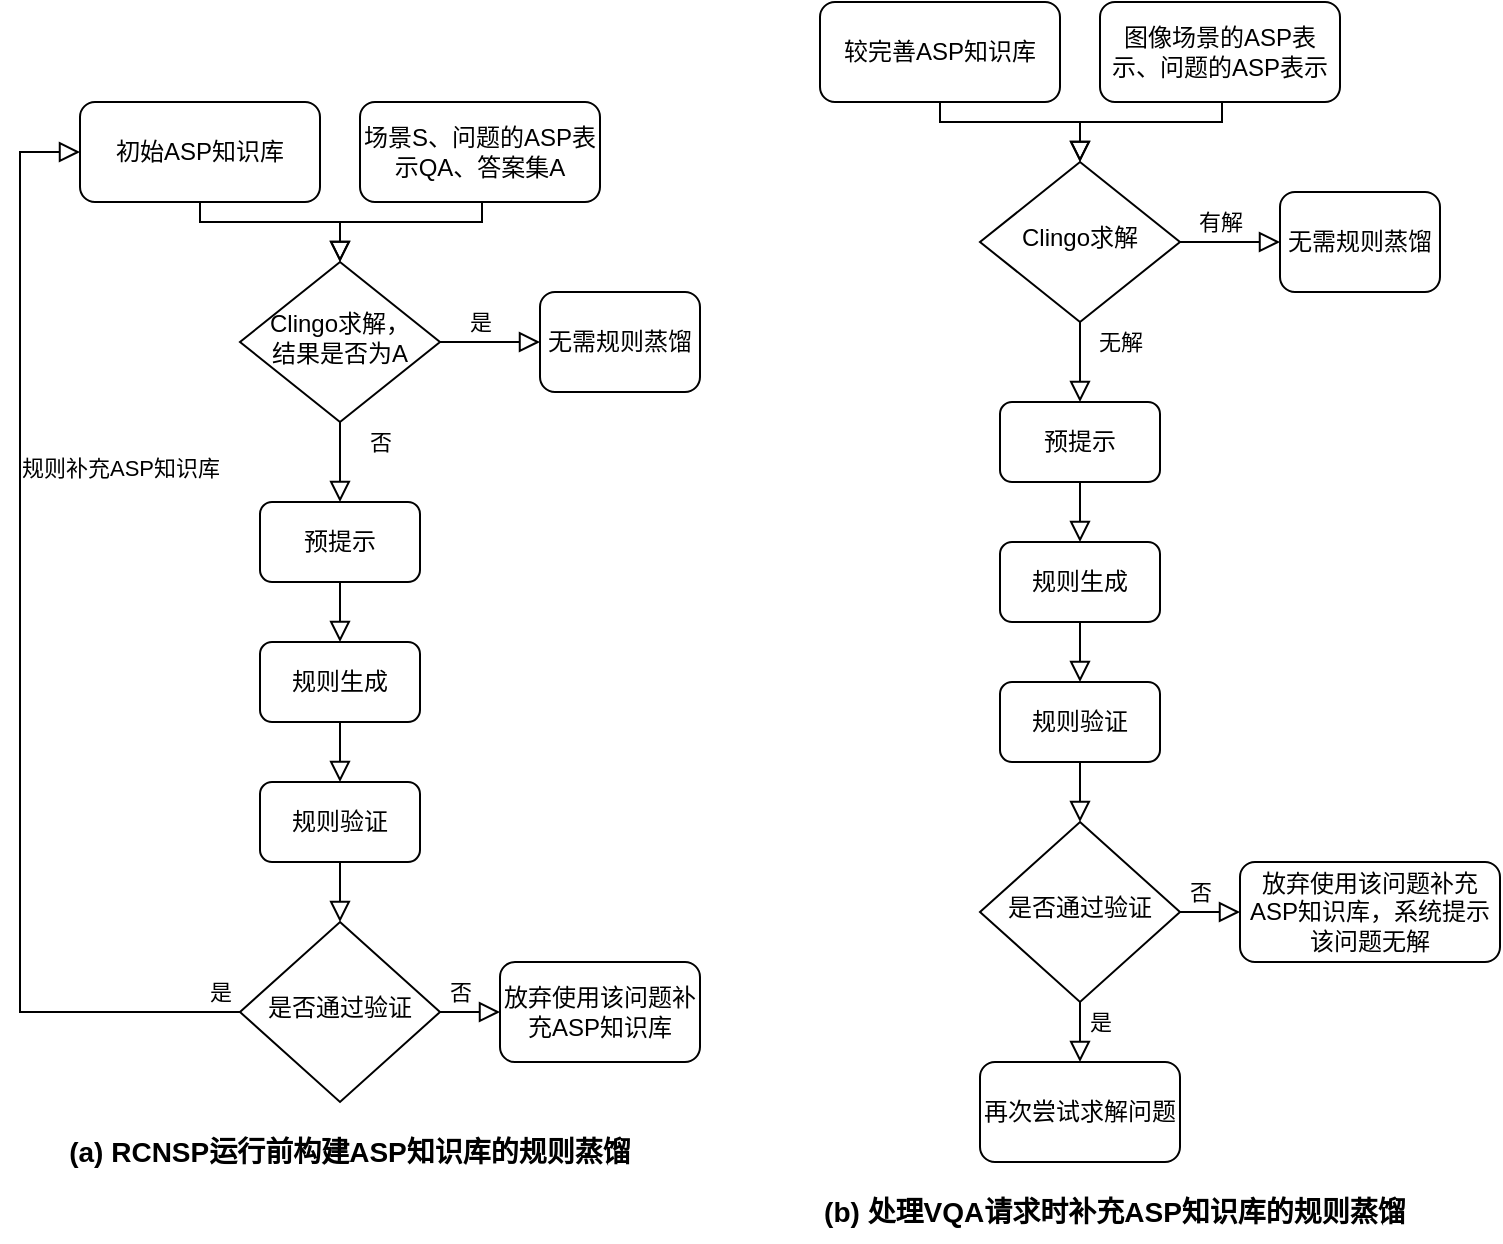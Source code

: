 <mxfile version="26.2.15">
  <diagram id="C5RBs43oDa-KdzZeNtuy" name="Page-1">
    <mxGraphModel dx="1188" dy="701" grid="1" gridSize="10" guides="1" tooltips="1" connect="1" arrows="1" fold="1" page="1" pageScale="1" pageWidth="827" pageHeight="1169" math="0" shadow="0">
      <root>
        <mxCell id="WIyWlLk6GJQsqaUBKTNV-0" />
        <mxCell id="WIyWlLk6GJQsqaUBKTNV-1" parent="WIyWlLk6GJQsqaUBKTNV-0" />
        <mxCell id="3Y7T7QKKaqkeLrIic0xn-35" value="较完善ASP知识库" style="rounded=1;whiteSpace=wrap;html=1;fontSize=12;glass=0;strokeWidth=1;shadow=0;" vertex="1" parent="WIyWlLk6GJQsqaUBKTNV-1">
          <mxGeometry x="440" y="40" width="120" height="50" as="geometry" />
        </mxCell>
        <mxCell id="3Y7T7QKKaqkeLrIic0xn-36" value="图像场景的ASP表示、问题的ASP表示" style="rounded=1;whiteSpace=wrap;html=1;fontSize=12;glass=0;strokeWidth=1;shadow=0;" vertex="1" parent="WIyWlLk6GJQsqaUBKTNV-1">
          <mxGeometry x="580" y="40" width="120" height="50" as="geometry" />
        </mxCell>
        <mxCell id="3Y7T7QKKaqkeLrIic0xn-37" value="Clingo求解" style="rhombus;whiteSpace=wrap;html=1;shadow=0;fontFamily=Helvetica;fontSize=12;align=center;strokeWidth=1;spacing=6;spacingTop=-4;" vertex="1" parent="WIyWlLk6GJQsqaUBKTNV-1">
          <mxGeometry x="520" y="120" width="100" height="80" as="geometry" />
        </mxCell>
        <mxCell id="3Y7T7QKKaqkeLrIic0xn-39" value="" style="edgeStyle=orthogonalEdgeStyle;rounded=0;html=1;jettySize=auto;orthogonalLoop=1;fontSize=11;endArrow=block;endFill=0;endSize=8;strokeWidth=1;shadow=0;labelBackgroundColor=none;exitX=0.5;exitY=1;exitDx=0;exitDy=0;entryX=0.5;entryY=0;entryDx=0;entryDy=0;" edge="1" parent="WIyWlLk6GJQsqaUBKTNV-1" source="3Y7T7QKKaqkeLrIic0xn-35" target="3Y7T7QKKaqkeLrIic0xn-37">
          <mxGeometry y="10" relative="1" as="geometry">
            <mxPoint as="offset" />
            <mxPoint x="175" y="90" as="sourcePoint" />
            <mxPoint x="110" y="130" as="targetPoint" />
            <Array as="points">
              <mxPoint x="500" y="100" />
              <mxPoint x="570" y="100" />
            </Array>
          </mxGeometry>
        </mxCell>
        <mxCell id="3Y7T7QKKaqkeLrIic0xn-40" value="" style="edgeStyle=orthogonalEdgeStyle;rounded=0;html=1;jettySize=auto;orthogonalLoop=1;fontSize=11;endArrow=block;endFill=0;endSize=8;strokeWidth=1;shadow=0;labelBackgroundColor=none;entryX=0.5;entryY=0;entryDx=0;entryDy=0;" edge="1" parent="WIyWlLk6GJQsqaUBKTNV-1" target="3Y7T7QKKaqkeLrIic0xn-37">
          <mxGeometry y="10" relative="1" as="geometry">
            <mxPoint as="offset" />
            <mxPoint x="641" y="90" as="sourcePoint" />
            <mxPoint x="580" y="130" as="targetPoint" />
            <Array as="points">
              <mxPoint x="641" y="90" />
              <mxPoint x="641" y="100" />
              <mxPoint x="570" y="100" />
            </Array>
          </mxGeometry>
        </mxCell>
        <mxCell id="3Y7T7QKKaqkeLrIic0xn-42" value="有解" style="edgeStyle=orthogonalEdgeStyle;rounded=0;html=1;jettySize=auto;orthogonalLoop=1;fontSize=11;endArrow=block;endFill=0;endSize=8;strokeWidth=1;shadow=0;labelBackgroundColor=none;exitX=1;exitY=0.5;exitDx=0;exitDy=0;" edge="1" parent="WIyWlLk6GJQsqaUBKTNV-1" source="3Y7T7QKKaqkeLrIic0xn-37">
          <mxGeometry x="-0.208" y="10" relative="1" as="geometry">
            <mxPoint as="offset" />
            <mxPoint x="170" y="180" as="sourcePoint" />
            <mxPoint x="670" y="160" as="targetPoint" />
          </mxGeometry>
        </mxCell>
        <mxCell id="3Y7T7QKKaqkeLrIic0xn-43" value="无解" style="edgeStyle=orthogonalEdgeStyle;rounded=0;html=1;jettySize=auto;orthogonalLoop=1;fontSize=11;endArrow=block;endFill=0;endSize=8;strokeWidth=1;shadow=0;labelBackgroundColor=none;exitX=0.5;exitY=1;exitDx=0;exitDy=0;" edge="1" parent="WIyWlLk6GJQsqaUBKTNV-1" source="3Y7T7QKKaqkeLrIic0xn-37">
          <mxGeometry x="-0.506" y="20" relative="1" as="geometry">
            <mxPoint as="offset" />
            <mxPoint x="630" y="170" as="sourcePoint" />
            <mxPoint x="570" y="240" as="targetPoint" />
          </mxGeometry>
        </mxCell>
        <mxCell id="3Y7T7QKKaqkeLrIic0xn-44" value="无需规则蒸馏" style="rounded=1;whiteSpace=wrap;html=1;fontSize=12;glass=0;strokeWidth=1;shadow=0;" vertex="1" parent="WIyWlLk6GJQsqaUBKTNV-1">
          <mxGeometry x="670" y="135" width="80" height="50" as="geometry" />
        </mxCell>
        <mxCell id="3Y7T7QKKaqkeLrIic0xn-48" value="预提示" style="rounded=1;whiteSpace=wrap;html=1;fontSize=12;glass=0;strokeWidth=1;shadow=0;" vertex="1" parent="WIyWlLk6GJQsqaUBKTNV-1">
          <mxGeometry x="530" y="240" width="80" height="40" as="geometry" />
        </mxCell>
        <mxCell id="3Y7T7QKKaqkeLrIic0xn-49" value="规则生成" style="rounded=1;whiteSpace=wrap;html=1;fontSize=12;glass=0;strokeWidth=1;shadow=0;" vertex="1" parent="WIyWlLk6GJQsqaUBKTNV-1">
          <mxGeometry x="530" y="310" width="80" height="40" as="geometry" />
        </mxCell>
        <mxCell id="3Y7T7QKKaqkeLrIic0xn-50" value="规则验证" style="rounded=1;whiteSpace=wrap;html=1;fontSize=12;glass=0;strokeWidth=1;shadow=0;" vertex="1" parent="WIyWlLk6GJQsqaUBKTNV-1">
          <mxGeometry x="530" y="380" width="80" height="40" as="geometry" />
        </mxCell>
        <mxCell id="3Y7T7QKKaqkeLrIic0xn-51" value="是否通过验证" style="rhombus;whiteSpace=wrap;html=1;shadow=0;fontFamily=Helvetica;fontSize=12;align=center;strokeWidth=1;spacing=6;spacingTop=-4;" vertex="1" parent="WIyWlLk6GJQsqaUBKTNV-1">
          <mxGeometry x="520" y="450" width="100" height="90" as="geometry" />
        </mxCell>
        <mxCell id="3Y7T7QKKaqkeLrIic0xn-53" value="" style="edgeStyle=orthogonalEdgeStyle;rounded=0;html=1;jettySize=auto;orthogonalLoop=1;fontSize=11;endArrow=block;endFill=0;endSize=8;strokeWidth=1;shadow=0;labelBackgroundColor=none;exitX=0.5;exitY=1;exitDx=0;exitDy=0;" edge="1" parent="WIyWlLk6GJQsqaUBKTNV-1" source="3Y7T7QKKaqkeLrIic0xn-49">
          <mxGeometry y="10" relative="1" as="geometry">
            <mxPoint as="offset" />
            <mxPoint x="550" y="370" as="sourcePoint" />
            <mxPoint x="570" y="380" as="targetPoint" />
          </mxGeometry>
        </mxCell>
        <mxCell id="3Y7T7QKKaqkeLrIic0xn-55" value="" style="edgeStyle=orthogonalEdgeStyle;rounded=0;html=1;jettySize=auto;orthogonalLoop=1;fontSize=11;endArrow=block;endFill=0;endSize=8;strokeWidth=1;shadow=0;labelBackgroundColor=none;exitX=0.5;exitY=1;exitDx=0;exitDy=0;entryX=0.5;entryY=0;entryDx=0;entryDy=0;" edge="1" parent="WIyWlLk6GJQsqaUBKTNV-1" source="3Y7T7QKKaqkeLrIic0xn-50" target="3Y7T7QKKaqkeLrIic0xn-51">
          <mxGeometry y="10" relative="1" as="geometry">
            <mxPoint as="offset" />
            <mxPoint x="580" y="300" as="sourcePoint" />
            <mxPoint x="590" y="440" as="targetPoint" />
            <Array as="points" />
          </mxGeometry>
        </mxCell>
        <mxCell id="3Y7T7QKKaqkeLrIic0xn-56" value="" style="edgeStyle=orthogonalEdgeStyle;rounded=0;html=1;jettySize=auto;orthogonalLoop=1;fontSize=11;endArrow=block;endFill=0;endSize=8;strokeWidth=1;shadow=0;labelBackgroundColor=none;exitX=1;exitY=0.5;exitDx=0;exitDy=0;" edge="1" parent="WIyWlLk6GJQsqaUBKTNV-1" source="3Y7T7QKKaqkeLrIic0xn-51">
          <mxGeometry y="10" relative="1" as="geometry">
            <mxPoint as="offset" />
            <mxPoint x="580" y="440" as="sourcePoint" />
            <mxPoint x="650" y="495" as="targetPoint" />
            <Array as="points" />
          </mxGeometry>
        </mxCell>
        <mxCell id="3Y7T7QKKaqkeLrIic0xn-57" value="放弃使用该问题补充ASP知识库，系统提示该问题无解" style="rounded=1;whiteSpace=wrap;html=1;fontSize=12;glass=0;strokeWidth=1;shadow=0;" vertex="1" parent="WIyWlLk6GJQsqaUBKTNV-1">
          <mxGeometry x="650" y="470" width="130" height="50" as="geometry" />
        </mxCell>
        <mxCell id="3Y7T7QKKaqkeLrIic0xn-58" value="否" style="text;html=1;align=center;verticalAlign=middle;resizable=0;points=[];autosize=1;strokeColor=none;fillColor=none;fontSize=11;" vertex="1" parent="WIyWlLk6GJQsqaUBKTNV-1">
          <mxGeometry x="615" y="470" width="30" height="30" as="geometry" />
        </mxCell>
        <mxCell id="3Y7T7QKKaqkeLrIic0xn-60" value="" style="edgeStyle=orthogonalEdgeStyle;rounded=0;html=1;jettySize=auto;orthogonalLoop=1;fontSize=11;endArrow=block;endFill=0;endSize=8;strokeWidth=1;shadow=0;labelBackgroundColor=none;exitX=0.5;exitY=1;exitDx=0;exitDy=0;" edge="1" parent="WIyWlLk6GJQsqaUBKTNV-1" source="3Y7T7QKKaqkeLrIic0xn-48">
          <mxGeometry y="10" relative="1" as="geometry">
            <mxPoint as="offset" />
            <mxPoint x="580" y="360" as="sourcePoint" />
            <mxPoint x="570" y="310" as="targetPoint" />
          </mxGeometry>
        </mxCell>
        <mxCell id="3Y7T7QKKaqkeLrIic0xn-64" value="初始ASP知识库" style="rounded=1;whiteSpace=wrap;html=1;fontSize=12;glass=0;strokeWidth=1;shadow=0;" vertex="1" parent="WIyWlLk6GJQsqaUBKTNV-1">
          <mxGeometry x="70" y="90" width="120" height="50" as="geometry" />
        </mxCell>
        <mxCell id="3Y7T7QKKaqkeLrIic0xn-65" value="场景S、问题的ASP表示QA、答案集A" style="rounded=1;whiteSpace=wrap;html=1;fontSize=12;glass=0;strokeWidth=1;shadow=0;" vertex="1" parent="WIyWlLk6GJQsqaUBKTNV-1">
          <mxGeometry x="210" y="90" width="120" height="50" as="geometry" />
        </mxCell>
        <mxCell id="3Y7T7QKKaqkeLrIic0xn-66" value="&lt;span style=&quot;background-color: transparent; color: light-dark(rgb(0, 0, 0), rgb(255, 255, 255));&quot;&gt;Clingo求解，&lt;/span&gt;&lt;br&gt;&lt;div&gt;结果是否为A&lt;/div&gt;" style="rhombus;whiteSpace=wrap;html=1;shadow=0;fontFamily=Helvetica;fontSize=12;align=center;strokeWidth=1;spacing=6;spacingTop=-4;" vertex="1" parent="WIyWlLk6GJQsqaUBKTNV-1">
          <mxGeometry x="150" y="170" width="100" height="80" as="geometry" />
        </mxCell>
        <mxCell id="3Y7T7QKKaqkeLrIic0xn-67" value="" style="edgeStyle=orthogonalEdgeStyle;rounded=0;html=1;jettySize=auto;orthogonalLoop=1;fontSize=11;endArrow=block;endFill=0;endSize=8;strokeWidth=1;shadow=0;labelBackgroundColor=none;exitX=0.5;exitY=1;exitDx=0;exitDy=0;entryX=0.5;entryY=0;entryDx=0;entryDy=0;" edge="1" parent="WIyWlLk6GJQsqaUBKTNV-1" source="3Y7T7QKKaqkeLrIic0xn-64" target="3Y7T7QKKaqkeLrIic0xn-66">
          <mxGeometry y="10" relative="1" as="geometry">
            <mxPoint as="offset" />
            <mxPoint x="-195" y="140" as="sourcePoint" />
            <mxPoint x="-260" y="180" as="targetPoint" />
            <Array as="points">
              <mxPoint x="130" y="150" />
              <mxPoint x="200" y="150" />
            </Array>
          </mxGeometry>
        </mxCell>
        <mxCell id="3Y7T7QKKaqkeLrIic0xn-68" value="" style="edgeStyle=orthogonalEdgeStyle;rounded=0;html=1;jettySize=auto;orthogonalLoop=1;fontSize=11;endArrow=block;endFill=0;endSize=8;strokeWidth=1;shadow=0;labelBackgroundColor=none;entryX=0.5;entryY=0;entryDx=0;entryDy=0;" edge="1" parent="WIyWlLk6GJQsqaUBKTNV-1" target="3Y7T7QKKaqkeLrIic0xn-66">
          <mxGeometry y="10" relative="1" as="geometry">
            <mxPoint as="offset" />
            <mxPoint x="271" y="140" as="sourcePoint" />
            <mxPoint x="210" y="180" as="targetPoint" />
            <Array as="points">
              <mxPoint x="271" y="140" />
              <mxPoint x="271" y="150" />
              <mxPoint x="200" y="150" />
            </Array>
          </mxGeometry>
        </mxCell>
        <mxCell id="3Y7T7QKKaqkeLrIic0xn-69" value="是" style="edgeStyle=orthogonalEdgeStyle;rounded=0;html=1;jettySize=auto;orthogonalLoop=1;fontSize=11;endArrow=block;endFill=0;endSize=8;strokeWidth=1;shadow=0;labelBackgroundColor=none;exitX=1;exitY=0.5;exitDx=0;exitDy=0;" edge="1" parent="WIyWlLk6GJQsqaUBKTNV-1" source="3Y7T7QKKaqkeLrIic0xn-66">
          <mxGeometry x="-0.208" y="10" relative="1" as="geometry">
            <mxPoint as="offset" />
            <mxPoint x="-200" y="230" as="sourcePoint" />
            <mxPoint x="300" y="210" as="targetPoint" />
          </mxGeometry>
        </mxCell>
        <mxCell id="3Y7T7QKKaqkeLrIic0xn-70" value="否" style="edgeStyle=orthogonalEdgeStyle;rounded=0;html=1;jettySize=auto;orthogonalLoop=1;fontSize=11;endArrow=block;endFill=0;endSize=8;strokeWidth=1;shadow=0;labelBackgroundColor=none;exitX=0.5;exitY=1;exitDx=0;exitDy=0;" edge="1" parent="WIyWlLk6GJQsqaUBKTNV-1" source="3Y7T7QKKaqkeLrIic0xn-66">
          <mxGeometry x="-0.506" y="20" relative="1" as="geometry">
            <mxPoint as="offset" />
            <mxPoint x="260" y="220" as="sourcePoint" />
            <mxPoint x="200" y="290" as="targetPoint" />
          </mxGeometry>
        </mxCell>
        <mxCell id="3Y7T7QKKaqkeLrIic0xn-71" value="无需规则蒸馏" style="rounded=1;whiteSpace=wrap;html=1;fontSize=12;glass=0;strokeWidth=1;shadow=0;" vertex="1" parent="WIyWlLk6GJQsqaUBKTNV-1">
          <mxGeometry x="300" y="185" width="80" height="50" as="geometry" />
        </mxCell>
        <mxCell id="3Y7T7QKKaqkeLrIic0xn-72" value="预提示" style="rounded=1;whiteSpace=wrap;html=1;fontSize=12;glass=0;strokeWidth=1;shadow=0;" vertex="1" parent="WIyWlLk6GJQsqaUBKTNV-1">
          <mxGeometry x="160" y="290" width="80" height="40" as="geometry" />
        </mxCell>
        <mxCell id="3Y7T7QKKaqkeLrIic0xn-73" value="规则生成" style="rounded=1;whiteSpace=wrap;html=1;fontSize=12;glass=0;strokeWidth=1;shadow=0;" vertex="1" parent="WIyWlLk6GJQsqaUBKTNV-1">
          <mxGeometry x="160" y="360" width="80" height="40" as="geometry" />
        </mxCell>
        <mxCell id="3Y7T7QKKaqkeLrIic0xn-74" value="规则验证" style="rounded=1;whiteSpace=wrap;html=1;fontSize=12;glass=0;strokeWidth=1;shadow=0;" vertex="1" parent="WIyWlLk6GJQsqaUBKTNV-1">
          <mxGeometry x="160" y="430" width="80" height="40" as="geometry" />
        </mxCell>
        <mxCell id="3Y7T7QKKaqkeLrIic0xn-75" value="是否通过验证" style="rhombus;whiteSpace=wrap;html=1;shadow=0;fontFamily=Helvetica;fontSize=12;align=center;strokeWidth=1;spacing=6;spacingTop=-4;" vertex="1" parent="WIyWlLk6GJQsqaUBKTNV-1">
          <mxGeometry x="150" y="500" width="100" height="90" as="geometry" />
        </mxCell>
        <mxCell id="3Y7T7QKKaqkeLrIic0xn-76" value="是" style="edgeLabel;html=1;align=center;verticalAlign=middle;resizable=0;points=[];" vertex="1" connectable="0" parent="WIyWlLk6GJQsqaUBKTNV-1">
          <mxGeometry x="140.167" y="535" as="geometry" />
        </mxCell>
        <mxCell id="3Y7T7QKKaqkeLrIic0xn-77" value="" style="edgeStyle=orthogonalEdgeStyle;rounded=0;html=1;jettySize=auto;orthogonalLoop=1;fontSize=11;endArrow=block;endFill=0;endSize=8;strokeWidth=1;shadow=0;labelBackgroundColor=none;exitX=0.5;exitY=1;exitDx=0;exitDy=0;" edge="1" parent="WIyWlLk6GJQsqaUBKTNV-1" source="3Y7T7QKKaqkeLrIic0xn-73">
          <mxGeometry y="10" relative="1" as="geometry">
            <mxPoint as="offset" />
            <mxPoint x="180" y="420" as="sourcePoint" />
            <mxPoint x="200" y="430" as="targetPoint" />
          </mxGeometry>
        </mxCell>
        <mxCell id="3Y7T7QKKaqkeLrIic0xn-78" value="" style="edgeStyle=orthogonalEdgeStyle;rounded=0;html=1;jettySize=auto;orthogonalLoop=1;fontSize=11;endArrow=block;endFill=0;endSize=8;strokeWidth=1;shadow=0;labelBackgroundColor=none;exitX=0.5;exitY=1;exitDx=0;exitDy=0;entryX=0.5;entryY=0;entryDx=0;entryDy=0;" edge="1" parent="WIyWlLk6GJQsqaUBKTNV-1" source="3Y7T7QKKaqkeLrIic0xn-74" target="3Y7T7QKKaqkeLrIic0xn-75">
          <mxGeometry y="10" relative="1" as="geometry">
            <mxPoint as="offset" />
            <mxPoint x="210" y="350" as="sourcePoint" />
            <mxPoint x="220" y="490" as="targetPoint" />
            <Array as="points" />
          </mxGeometry>
        </mxCell>
        <mxCell id="3Y7T7QKKaqkeLrIic0xn-79" value="" style="edgeStyle=orthogonalEdgeStyle;rounded=0;html=1;jettySize=auto;orthogonalLoop=1;fontSize=11;endArrow=block;endFill=0;endSize=8;strokeWidth=1;shadow=0;labelBackgroundColor=none;exitX=1;exitY=0.5;exitDx=0;exitDy=0;" edge="1" parent="WIyWlLk6GJQsqaUBKTNV-1" source="3Y7T7QKKaqkeLrIic0xn-75">
          <mxGeometry y="10" relative="1" as="geometry">
            <mxPoint as="offset" />
            <mxPoint x="210" y="490" as="sourcePoint" />
            <mxPoint x="280" y="545" as="targetPoint" />
            <Array as="points" />
          </mxGeometry>
        </mxCell>
        <mxCell id="3Y7T7QKKaqkeLrIic0xn-80" value="放弃使用该问题补充ASP知识库" style="rounded=1;whiteSpace=wrap;html=1;fontSize=12;glass=0;strokeWidth=1;shadow=0;" vertex="1" parent="WIyWlLk6GJQsqaUBKTNV-1">
          <mxGeometry x="280" y="520" width="100" height="50" as="geometry" />
        </mxCell>
        <mxCell id="3Y7T7QKKaqkeLrIic0xn-81" value="否" style="text;html=1;align=center;verticalAlign=middle;resizable=0;points=[];autosize=1;strokeColor=none;fillColor=none;fontSize=11;" vertex="1" parent="WIyWlLk6GJQsqaUBKTNV-1">
          <mxGeometry x="245" y="520" width="30" height="30" as="geometry" />
        </mxCell>
        <mxCell id="3Y7T7QKKaqkeLrIic0xn-82" value="" style="edgeStyle=orthogonalEdgeStyle;rounded=0;html=1;jettySize=auto;orthogonalLoop=1;fontSize=11;endArrow=block;endFill=0;endSize=8;strokeWidth=1;shadow=0;labelBackgroundColor=none;exitX=0.5;exitY=1;exitDx=0;exitDy=0;" edge="1" parent="WIyWlLk6GJQsqaUBKTNV-1" source="3Y7T7QKKaqkeLrIic0xn-72">
          <mxGeometry y="10" relative="1" as="geometry">
            <mxPoint as="offset" />
            <mxPoint x="210" y="410" as="sourcePoint" />
            <mxPoint x="200" y="360" as="targetPoint" />
          </mxGeometry>
        </mxCell>
        <mxCell id="3Y7T7QKKaqkeLrIic0xn-83" value="规则补充ASP知识库" style="edgeStyle=orthogonalEdgeStyle;rounded=0;html=1;jettySize=auto;orthogonalLoop=1;fontSize=11;endArrow=block;endFill=0;endSize=8;strokeWidth=1;shadow=0;labelBackgroundColor=none;exitX=0;exitY=0.5;exitDx=0;exitDy=0;align=center;" edge="1" parent="WIyWlLk6GJQsqaUBKTNV-1" source="3Y7T7QKKaqkeLrIic0xn-75" target="3Y7T7QKKaqkeLrIic0xn-64">
          <mxGeometry x="0.342" y="-50" relative="1" as="geometry">
            <mxPoint as="offset" />
            <mxPoint x="-250" y="535" as="sourcePoint" />
            <mxPoint x="-326" y="115" as="targetPoint" />
            <Array as="points">
              <mxPoint x="40" y="545" />
              <mxPoint x="40" y="115" />
            </Array>
          </mxGeometry>
        </mxCell>
        <mxCell id="3Y7T7QKKaqkeLrIic0xn-87" value="&lt;span style=&quot;font-size: 14px;&quot;&gt;&lt;b&gt;(b) 处理VQA请求时补充ASP知识库的规则蒸馏&lt;/b&gt;&lt;/span&gt;" style="text;html=1;align=center;verticalAlign=middle;whiteSpace=wrap;rounded=0;" vertex="1" parent="WIyWlLk6GJQsqaUBKTNV-1">
          <mxGeometry x="440" y="630" width="295" height="30" as="geometry" />
        </mxCell>
        <mxCell id="3Y7T7QKKaqkeLrIic0xn-88" value="&lt;span style=&quot;font-size: 14px;&quot;&gt;&lt;b&gt;(a) RCNSP运行前构建ASP知识库的规则蒸馏&lt;/b&gt;&lt;/span&gt;" style="text;html=1;align=center;verticalAlign=middle;whiteSpace=wrap;rounded=0;" vertex="1" parent="WIyWlLk6GJQsqaUBKTNV-1">
          <mxGeometry x="60" y="600" width="290" height="30" as="geometry" />
        </mxCell>
        <mxCell id="3Y7T7QKKaqkeLrIic0xn-89" value="再次尝试求解问题" style="rounded=1;whiteSpace=wrap;html=1;fontSize=12;glass=0;strokeWidth=1;shadow=0;" vertex="1" parent="WIyWlLk6GJQsqaUBKTNV-1">
          <mxGeometry x="520" y="570" width="100" height="50" as="geometry" />
        </mxCell>
        <mxCell id="3Y7T7QKKaqkeLrIic0xn-90" value="" style="edgeStyle=orthogonalEdgeStyle;rounded=0;html=1;jettySize=auto;orthogonalLoop=1;fontSize=11;endArrow=block;endFill=0;endSize=8;strokeWidth=1;shadow=0;labelBackgroundColor=none;exitX=0.5;exitY=1;exitDx=0;exitDy=0;entryX=0.5;entryY=0;entryDx=0;entryDy=0;" edge="1" parent="WIyWlLk6GJQsqaUBKTNV-1" source="3Y7T7QKKaqkeLrIic0xn-51" target="3Y7T7QKKaqkeLrIic0xn-89">
          <mxGeometry y="10" relative="1" as="geometry">
            <mxPoint as="offset" />
            <mxPoint x="580" y="430" as="sourcePoint" />
            <mxPoint x="580" y="460" as="targetPoint" />
            <Array as="points" />
          </mxGeometry>
        </mxCell>
        <mxCell id="3Y7T7QKKaqkeLrIic0xn-91" value="是" style="edgeLabel;html=1;align=center;verticalAlign=middle;resizable=0;points=[];" vertex="1" connectable="0" parent="3Y7T7QKKaqkeLrIic0xn-90">
          <mxGeometry x="-0.333" relative="1" as="geometry">
            <mxPoint x="10" as="offset" />
          </mxGeometry>
        </mxCell>
      </root>
    </mxGraphModel>
  </diagram>
</mxfile>
